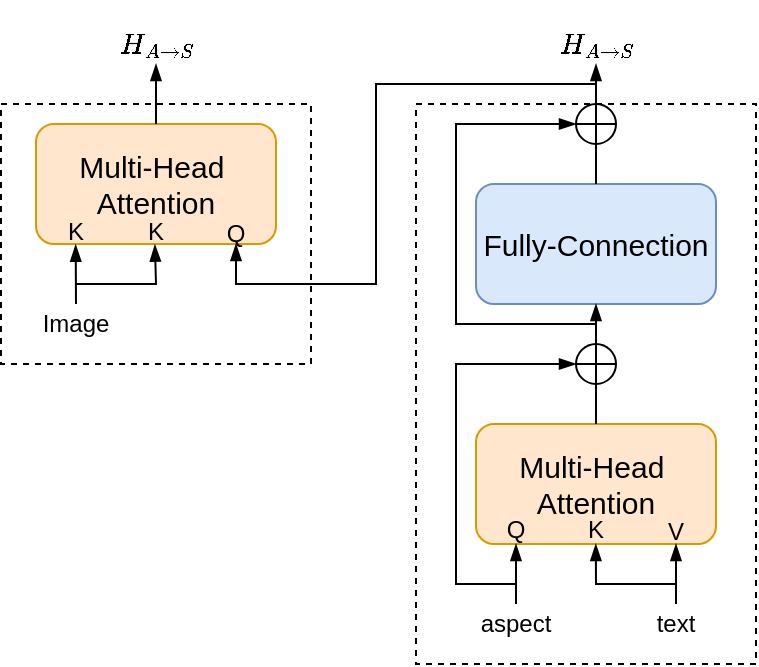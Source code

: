 <mxfile version="27.0.1">
  <diagram name="第 1 页" id="qoy0FfVa06EEqeZlpLUw">
    <mxGraphModel dx="679" dy="362" grid="1" gridSize="10" guides="1" tooltips="1" connect="1" arrows="1" fold="1" page="1" pageScale="1" pageWidth="827" pageHeight="1169" math="1" shadow="0">
      <root>
        <mxCell id="0" />
        <mxCell id="1" parent="0" />
        <mxCell id="y7PeoEtyBzaCK5qJtURC-2" value="Fully-Connection" style="rounded=1;whiteSpace=wrap;html=1;fontSize=15;fillColor=#dae8fc;strokeColor=#6c8ebf;" vertex="1" parent="1">
          <mxGeometry x="410" y="450" width="120" height="60" as="geometry" />
        </mxCell>
        <mxCell id="y7PeoEtyBzaCK5qJtURC-3" value="Multi-Head&amp;nbsp;&lt;div&gt;Attention&lt;/div&gt;" style="rounded=1;whiteSpace=wrap;html=1;fontSize=15;fillColor=#ffe6cc;strokeColor=#d79b00;" vertex="1" parent="1">
          <mxGeometry x="410" y="570" width="120" height="60" as="geometry" />
        </mxCell>
        <mxCell id="y7PeoEtyBzaCK5qJtURC-4" value="" style="shape=orEllipse;perimeter=ellipsePerimeter;whiteSpace=wrap;html=1;backgroundOutline=1;aspect=fixed;" vertex="1" parent="1">
          <mxGeometry x="460" y="530" width="20" height="20" as="geometry" />
        </mxCell>
        <mxCell id="y7PeoEtyBzaCK5qJtURC-5" value="" style="shape=orEllipse;perimeter=ellipsePerimeter;whiteSpace=wrap;html=1;backgroundOutline=1;aspect=fixed;" vertex="1" parent="1">
          <mxGeometry x="460" y="410" width="20" height="20" as="geometry" />
        </mxCell>
        <mxCell id="y7PeoEtyBzaCK5qJtURC-6" value="" style="endArrow=blockThin;html=1;rounded=0;exitX=0.5;exitY=0;exitDx=0;exitDy=0;entryX=0.5;entryY=1;entryDx=0;entryDy=0;endFill=1;" edge="1" parent="1" source="y7PeoEtyBzaCK5qJtURC-3" target="y7PeoEtyBzaCK5qJtURC-2">
          <mxGeometry width="50" height="50" relative="1" as="geometry">
            <mxPoint x="240" y="520" as="sourcePoint" />
            <mxPoint x="290" y="470" as="targetPoint" />
          </mxGeometry>
        </mxCell>
        <mxCell id="y7PeoEtyBzaCK5qJtURC-7" value="" style="endArrow=blockThin;html=1;rounded=0;exitX=0.5;exitY=0;exitDx=0;exitDy=0;endFill=1;" edge="1" parent="1" source="y7PeoEtyBzaCK5qJtURC-2">
          <mxGeometry width="50" height="50" relative="1" as="geometry">
            <mxPoint x="480" y="580" as="sourcePoint" />
            <mxPoint x="470" y="390" as="targetPoint" />
          </mxGeometry>
        </mxCell>
        <mxCell id="y7PeoEtyBzaCK5qJtURC-8" value="" style="endArrow=blockThin;html=1;rounded=0;endFill=1;entryX=0;entryY=0.5;entryDx=0;entryDy=0;" edge="1" parent="1" target="y7PeoEtyBzaCK5qJtURC-4">
          <mxGeometry width="50" height="50" relative="1" as="geometry">
            <mxPoint x="430" y="650" as="sourcePoint" />
            <mxPoint x="360" y="500" as="targetPoint" />
            <Array as="points">
              <mxPoint x="400" y="650" />
              <mxPoint x="400" y="540" />
            </Array>
          </mxGeometry>
        </mxCell>
        <mxCell id="y7PeoEtyBzaCK5qJtURC-9" value="" style="endArrow=blockThin;html=1;rounded=0;entryX=0.5;entryY=1;entryDx=0;entryDy=0;endFill=1;" edge="1" parent="1">
          <mxGeometry width="50" height="50" relative="1" as="geometry">
            <mxPoint x="430" y="660" as="sourcePoint" />
            <mxPoint x="430" y="630" as="targetPoint" />
          </mxGeometry>
        </mxCell>
        <mxCell id="y7PeoEtyBzaCK5qJtURC-10" value="" style="endArrow=blockThin;html=1;rounded=0;entryX=0.5;entryY=1;entryDx=0;entryDy=0;endFill=1;exitX=0.5;exitY=0;exitDx=0;exitDy=0;" edge="1" parent="1" source="y7PeoEtyBzaCK5qJtURC-13">
          <mxGeometry width="50" height="50" relative="1" as="geometry">
            <mxPoint x="469.92" y="660" as="sourcePoint" />
            <mxPoint x="469.92" y="630" as="targetPoint" />
            <Array as="points">
              <mxPoint x="510" y="650" />
              <mxPoint x="470" y="650" />
            </Array>
          </mxGeometry>
        </mxCell>
        <mxCell id="y7PeoEtyBzaCK5qJtURC-11" value="" style="endArrow=blockThin;html=1;rounded=0;entryX=0.5;entryY=1;entryDx=0;entryDy=0;endFill=1;" edge="1" parent="1">
          <mxGeometry width="50" height="50" relative="1" as="geometry">
            <mxPoint x="510" y="660" as="sourcePoint" />
            <mxPoint x="510" y="630" as="targetPoint" />
          </mxGeometry>
        </mxCell>
        <mxCell id="y7PeoEtyBzaCK5qJtURC-12" value="aspect" style="text;html=1;align=center;verticalAlign=middle;whiteSpace=wrap;rounded=0;" vertex="1" parent="1">
          <mxGeometry x="405" y="660" width="50" height="20" as="geometry" />
        </mxCell>
        <mxCell id="y7PeoEtyBzaCK5qJtURC-13" value="text" style="text;html=1;align=center;verticalAlign=middle;whiteSpace=wrap;rounded=0;" vertex="1" parent="1">
          <mxGeometry x="485" y="660" width="50" height="20" as="geometry" />
        </mxCell>
        <mxCell id="y7PeoEtyBzaCK5qJtURC-14" value="Q" style="text;html=1;align=center;verticalAlign=middle;whiteSpace=wrap;rounded=0;" vertex="1" parent="1">
          <mxGeometry x="422" y="613" width="16" height="19" as="geometry" />
        </mxCell>
        <mxCell id="y7PeoEtyBzaCK5qJtURC-15" value="K" style="text;html=1;align=center;verticalAlign=middle;whiteSpace=wrap;rounded=0;" vertex="1" parent="1">
          <mxGeometry x="462" y="613" width="16" height="19" as="geometry" />
        </mxCell>
        <mxCell id="y7PeoEtyBzaCK5qJtURC-16" value="V" style="text;html=1;align=center;verticalAlign=middle;whiteSpace=wrap;rounded=0;" vertex="1" parent="1">
          <mxGeometry x="502" y="614" width="16" height="19" as="geometry" />
        </mxCell>
        <mxCell id="y7PeoEtyBzaCK5qJtURC-17" value="" style="endArrow=blockThin;html=1;rounded=0;endFill=1;entryX=0;entryY=0.5;entryDx=0;entryDy=0;" edge="1" parent="1">
          <mxGeometry width="50" height="50" relative="1" as="geometry">
            <mxPoint x="470" y="520" as="sourcePoint" />
            <mxPoint x="460" y="420" as="targetPoint" />
            <Array as="points">
              <mxPoint x="400" y="520" />
              <mxPoint x="400" y="420" />
            </Array>
          </mxGeometry>
        </mxCell>
        <mxCell id="y7PeoEtyBzaCK5qJtURC-18" value="$$H_{A \rightarrow S}$$" style="text;html=1;align=center;verticalAlign=middle;whiteSpace=wrap;rounded=0;" vertex="1" parent="1">
          <mxGeometry x="450.5" y="370" width="39" height="20" as="geometry" />
        </mxCell>
        <mxCell id="y7PeoEtyBzaCK5qJtURC-19" value="Multi-Head&amp;nbsp;&lt;div&gt;Attention&lt;/div&gt;" style="rounded=1;whiteSpace=wrap;html=1;fontSize=15;fillColor=#ffe6cc;strokeColor=#d79b00;" vertex="1" parent="1">
          <mxGeometry x="190" y="420" width="120" height="60" as="geometry" />
        </mxCell>
        <mxCell id="y7PeoEtyBzaCK5qJtURC-20" value="K" style="text;html=1;align=center;verticalAlign=middle;whiteSpace=wrap;rounded=0;" vertex="1" parent="1">
          <mxGeometry x="202" y="464" width="16" height="19" as="geometry" />
        </mxCell>
        <mxCell id="y7PeoEtyBzaCK5qJtURC-21" value="K" style="text;html=1;align=center;verticalAlign=middle;whiteSpace=wrap;rounded=0;" vertex="1" parent="1">
          <mxGeometry x="242" y="464" width="16" height="19" as="geometry" />
        </mxCell>
        <mxCell id="y7PeoEtyBzaCK5qJtURC-22" value="Q" style="text;html=1;align=center;verticalAlign=middle;whiteSpace=wrap;rounded=0;" vertex="1" parent="1">
          <mxGeometry x="282" y="465" width="16" height="19" as="geometry" />
        </mxCell>
        <mxCell id="y7PeoEtyBzaCK5qJtURC-23" value="Image" style="text;html=1;align=center;verticalAlign=middle;whiteSpace=wrap;rounded=0;" vertex="1" parent="1">
          <mxGeometry x="185" y="510" width="50" height="20" as="geometry" />
        </mxCell>
        <mxCell id="y7PeoEtyBzaCK5qJtURC-24" value="" style="endArrow=blockThin;html=1;rounded=0;endFill=1;entryX=0.5;entryY=0.789;entryDx=0;entryDy=0;entryPerimeter=0;" edge="1" parent="1" target="y7PeoEtyBzaCK5qJtURC-22">
          <mxGeometry width="50" height="50" relative="1" as="geometry">
            <mxPoint x="470" y="400" as="sourcePoint" />
            <mxPoint x="318" y="470" as="targetPoint" />
            <Array as="points">
              <mxPoint x="360" y="400" />
              <mxPoint x="360" y="500" />
              <mxPoint x="290" y="500" />
            </Array>
          </mxGeometry>
        </mxCell>
        <mxCell id="y7PeoEtyBzaCK5qJtURC-25" value="" style="endArrow=blockThin;html=1;rounded=0;endFill=1;entryX=0.49;entryY=0.86;entryDx=0;entryDy=0;entryPerimeter=0;exitX=0.5;exitY=0;exitDx=0;exitDy=0;" edge="1" parent="1" source="y7PeoEtyBzaCK5qJtURC-23" target="y7PeoEtyBzaCK5qJtURC-20">
          <mxGeometry width="50" height="50" relative="1" as="geometry">
            <mxPoint x="230" y="560" as="sourcePoint" />
            <mxPoint x="280" y="510" as="targetPoint" />
          </mxGeometry>
        </mxCell>
        <mxCell id="y7PeoEtyBzaCK5qJtURC-26" value="" style="endArrow=blockThin;html=1;rounded=0;endFill=1;entryX=0.466;entryY=0.86;entryDx=0;entryDy=0;entryPerimeter=0;" edge="1" parent="1" target="y7PeoEtyBzaCK5qJtURC-21">
          <mxGeometry width="50" height="50" relative="1" as="geometry">
            <mxPoint x="210" y="500" as="sourcePoint" />
            <mxPoint x="290" y="520" as="targetPoint" />
            <Array as="points">
              <mxPoint x="250" y="500" />
            </Array>
          </mxGeometry>
        </mxCell>
        <mxCell id="y7PeoEtyBzaCK5qJtURC-27" value="" style="endArrow=blockThin;html=1;rounded=0;endFill=1;exitX=0.5;exitY=0;exitDx=0;exitDy=0;" edge="1" parent="1" source="y7PeoEtyBzaCK5qJtURC-19">
          <mxGeometry width="50" height="50" relative="1" as="geometry">
            <mxPoint x="250" y="420" as="sourcePoint" />
            <mxPoint x="250" y="390" as="targetPoint" />
          </mxGeometry>
        </mxCell>
        <mxCell id="y7PeoEtyBzaCK5qJtURC-28" value="$$H_{A \rightarrow S}$$" style="text;html=1;align=center;verticalAlign=middle;whiteSpace=wrap;rounded=0;" vertex="1" parent="1">
          <mxGeometry x="230.5" y="370" width="39" height="20" as="geometry" />
        </mxCell>
        <mxCell id="y7PeoEtyBzaCK5qJtURC-30" value="" style="rounded=0;whiteSpace=wrap;html=1;fillColor=none;strokeColor=default;dashed=1;" vertex="1" parent="1">
          <mxGeometry x="172.5" y="410" width="155" height="130" as="geometry" />
        </mxCell>
        <mxCell id="y7PeoEtyBzaCK5qJtURC-31" value="" style="rounded=0;whiteSpace=wrap;html=1;fillColor=none;strokeColor=default;dashed=1;" vertex="1" parent="1">
          <mxGeometry x="380" y="410" width="170" height="280" as="geometry" />
        </mxCell>
      </root>
    </mxGraphModel>
  </diagram>
</mxfile>
